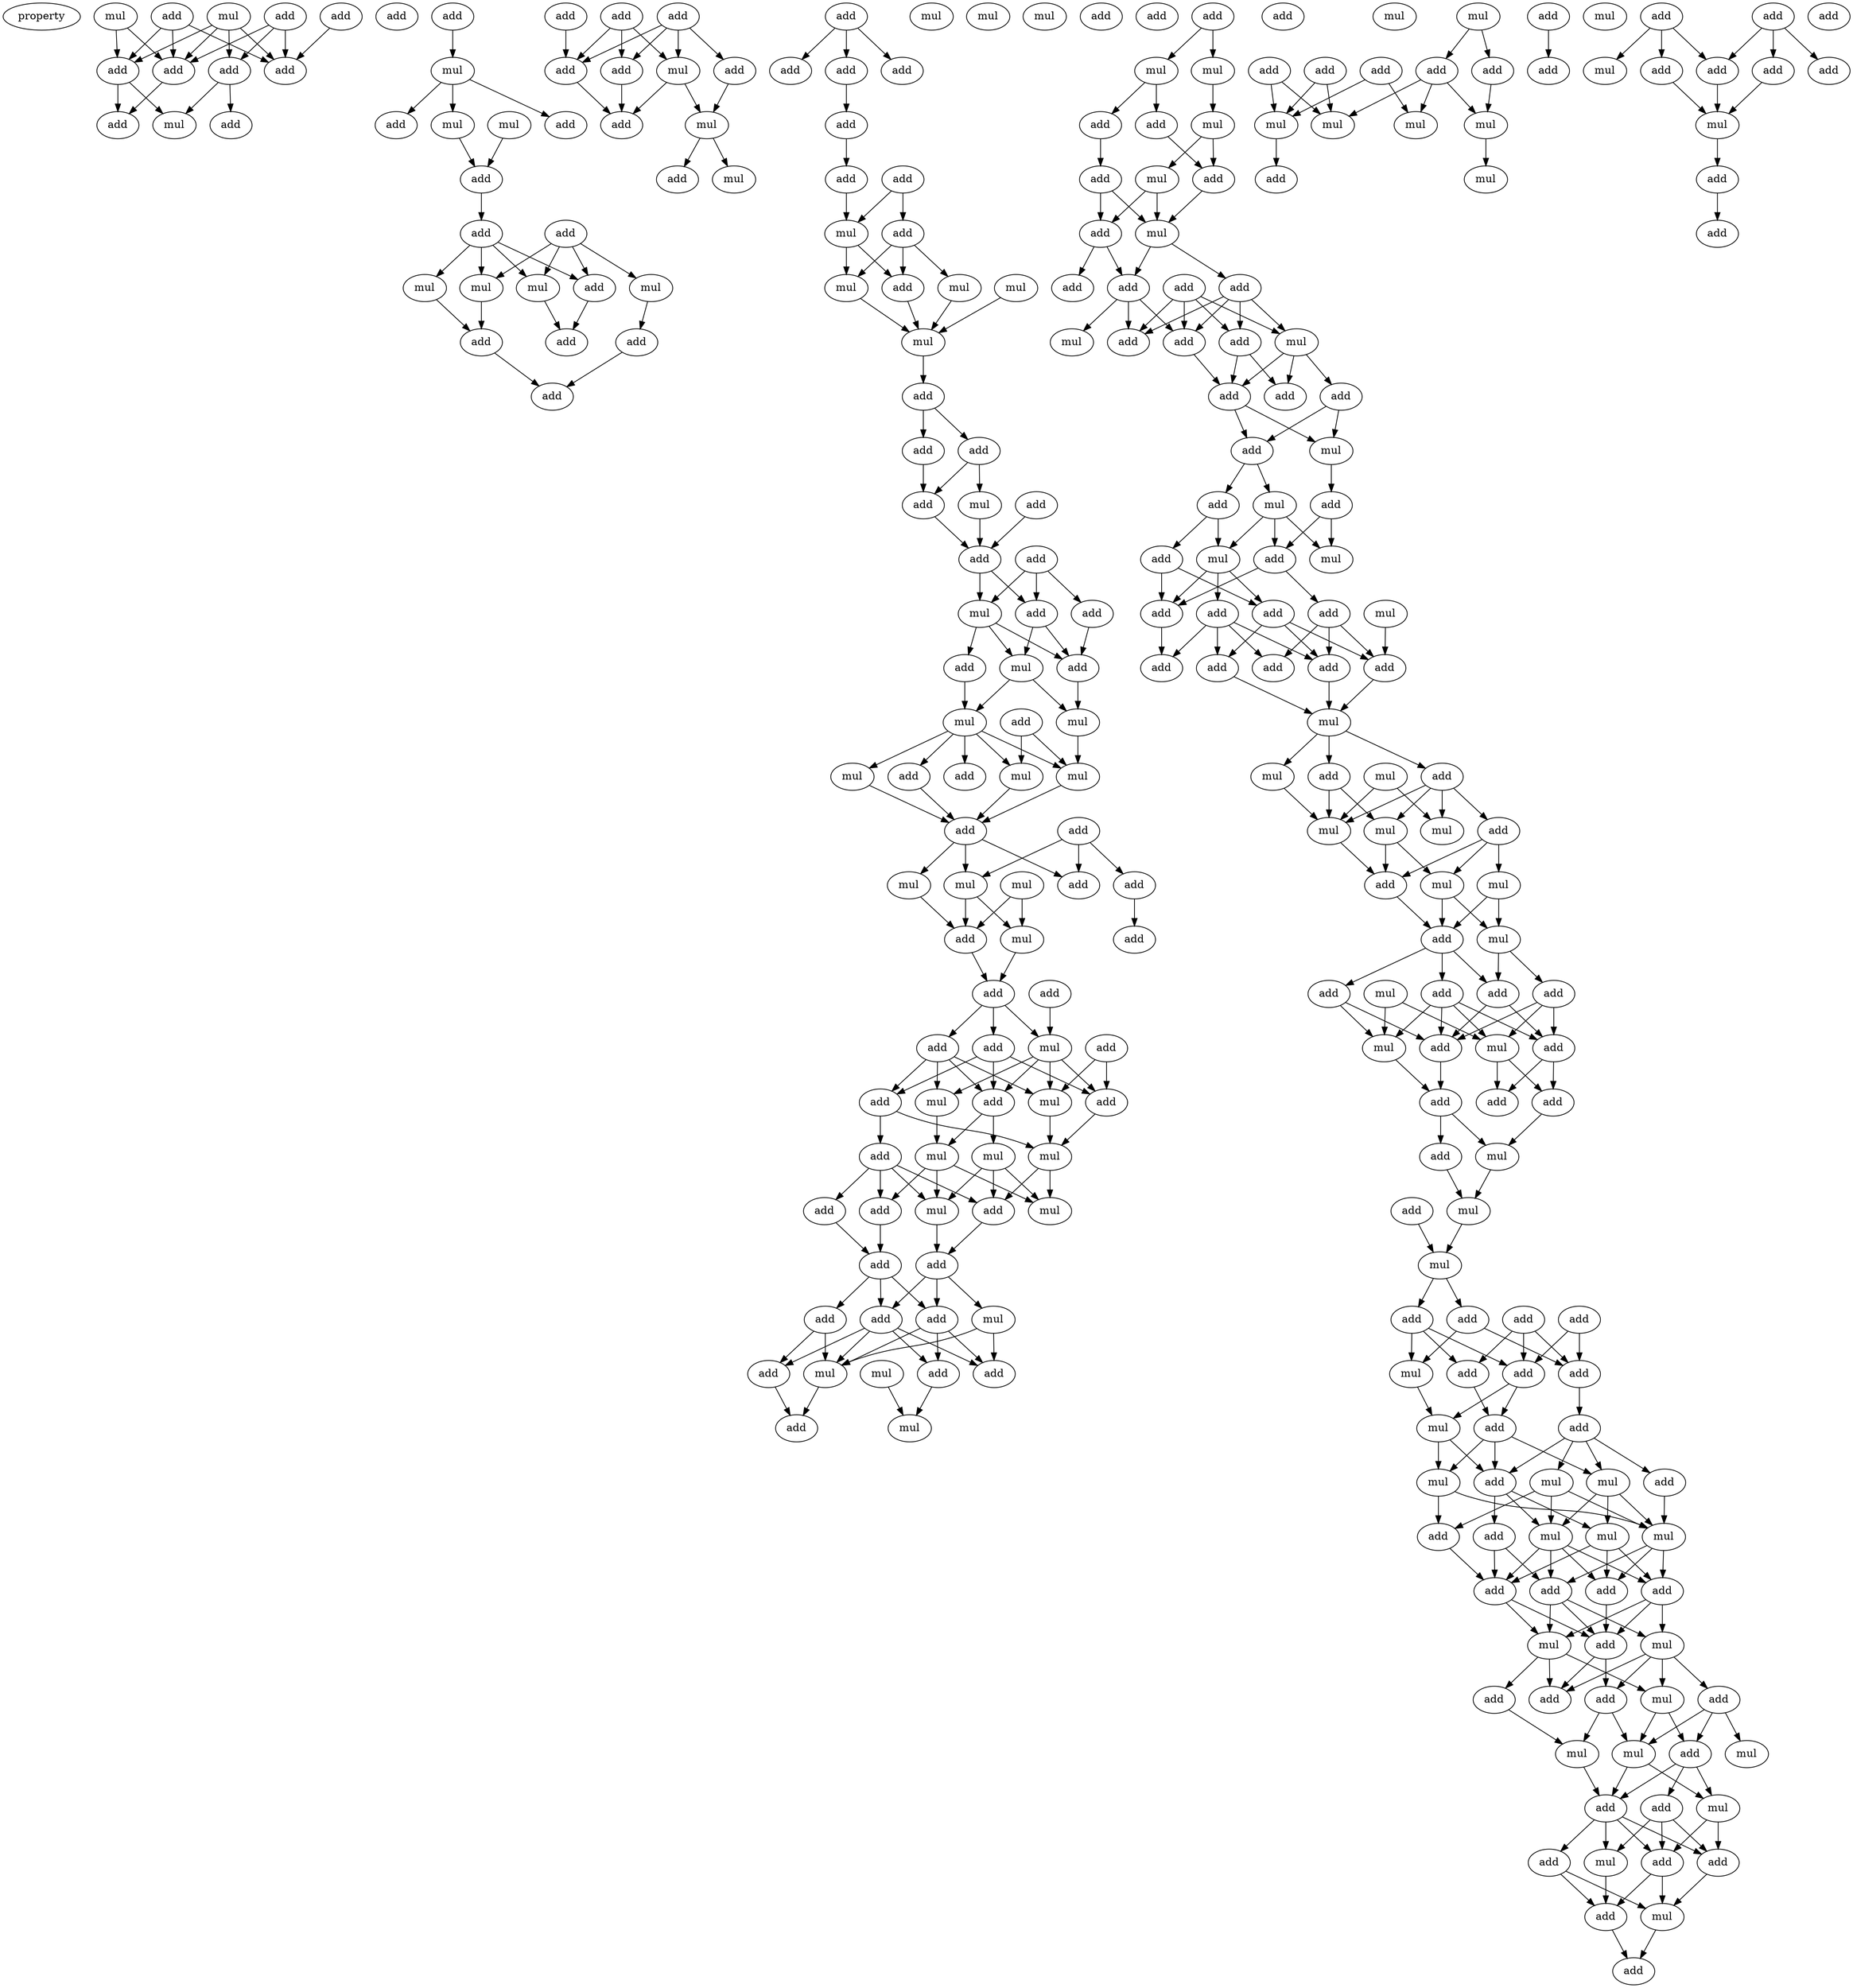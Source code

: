 digraph {
    node [fontcolor=black]
    property [mul=2,lf=1.2]
    0 [ label = mul ];
    1 [ label = add ];
    2 [ label = add ];
    3 [ label = mul ];
    4 [ label = add ];
    5 [ label = add ];
    6 [ label = add ];
    7 [ label = add ];
    8 [ label = add ];
    9 [ label = add ];
    10 [ label = add ];
    11 [ label = mul ];
    12 [ label = add ];
    13 [ label = add ];
    14 [ label = mul ];
    15 [ label = add ];
    16 [ label = mul ];
    17 [ label = mul ];
    18 [ label = add ];
    19 [ label = add ];
    20 [ label = add ];
    21 [ label = add ];
    22 [ label = mul ];
    23 [ label = add ];
    24 [ label = mul ];
    25 [ label = mul ];
    26 [ label = mul ];
    27 [ label = add ];
    28 [ label = add ];
    29 [ label = add ];
    30 [ label = add ];
    31 [ label = add ];
    32 [ label = add ];
    33 [ label = add ];
    34 [ label = add ];
    35 [ label = mul ];
    36 [ label = add ];
    37 [ label = add ];
    38 [ label = mul ];
    39 [ label = add ];
    40 [ label = add ];
    41 [ label = mul ];
    42 [ label = add ];
    43 [ label = add ];
    44 [ label = add ];
    45 [ label = add ];
    46 [ label = mul ];
    47 [ label = add ];
    48 [ label = add ];
    49 [ label = add ];
    50 [ label = mul ];
    51 [ label = add ];
    52 [ label = mul ];
    53 [ label = add ];
    54 [ label = mul ];
    55 [ label = mul ];
    56 [ label = mul ];
    57 [ label = mul ];
    58 [ label = add ];
    59 [ label = mul ];
    60 [ label = add ];
    61 [ label = add ];
    62 [ label = add ];
    63 [ label = mul ];
    64 [ label = add ];
    65 [ label = add ];
    66 [ label = add ];
    67 [ label = add ];
    68 [ label = mul ];
    69 [ label = add ];
    70 [ label = add ];
    71 [ label = add ];
    72 [ label = add ];
    73 [ label = add ];
    74 [ label = mul ];
    75 [ label = add ];
    76 [ label = mul ];
    77 [ label = mul ];
    78 [ label = mul ];
    79 [ label = add ];
    80 [ label = add ];
    81 [ label = mul ];
    82 [ label = mul ];
    83 [ label = add ];
    84 [ label = add ];
    85 [ label = add ];
    86 [ label = mul ];
    87 [ label = add ];
    88 [ label = mul ];
    89 [ label = mul ];
    90 [ label = add ];
    91 [ label = add ];
    92 [ label = mul ];
    93 [ label = add ];
    94 [ label = add ];
    95 [ label = add ];
    96 [ label = add ];
    97 [ label = add ];
    98 [ label = mul ];
    99 [ label = add ];
    100 [ label = add ];
    101 [ label = mul ];
    102 [ label = add ];
    103 [ label = mul ];
    104 [ label = mul ];
    105 [ label = mul ];
    106 [ label = add ];
    107 [ label = mul ];
    108 [ label = add ];
    109 [ label = mul ];
    110 [ label = add ];
    111 [ label = add ];
    112 [ label = mul ];
    113 [ label = add ];
    114 [ label = add ];
    115 [ label = mul ];
    116 [ label = add ];
    117 [ label = add ];
    118 [ label = add ];
    119 [ label = mul ];
    120 [ label = add ];
    121 [ label = add ];
    122 [ label = add ];
    123 [ label = mul ];
    124 [ label = mul ];
    125 [ label = add ];
    126 [ label = add ];
    127 [ label = add ];
    128 [ label = mul ];
    129 [ label = mul ];
    130 [ label = mul ];
    131 [ label = add ];
    132 [ label = add ];
    133 [ label = add ];
    134 [ label = mul ];
    135 [ label = add ];
    136 [ label = mul ];
    137 [ label = add ];
    138 [ label = add ];
    139 [ label = add ];
    140 [ label = add ];
    141 [ label = add ];
    142 [ label = mul ];
    143 [ label = mul ];
    144 [ label = add ];
    145 [ label = add ];
    146 [ label = add ];
    147 [ label = add ];
    148 [ label = add ];
    149 [ label = add ];
    150 [ label = add ];
    151 [ label = mul ];
    152 [ label = add ];
    153 [ label = add ];
    154 [ label = mul ];
    155 [ label = add ];
    156 [ label = add ];
    157 [ label = mul ];
    158 [ label = mul ];
    159 [ label = mul ];
    160 [ label = add ];
    161 [ label = add ];
    162 [ label = add ];
    163 [ label = add ];
    164 [ label = add ];
    165 [ label = add ];
    166 [ label = add ];
    167 [ label = add ];
    168 [ label = add ];
    169 [ label = mul ];
    170 [ label = add ];
    171 [ label = mul ];
    172 [ label = add ];
    173 [ label = mul ];
    174 [ label = mul ];
    175 [ label = mul ];
    176 [ label = mul ];
    177 [ label = add ];
    178 [ label = mul ];
    179 [ label = mul ];
    180 [ label = add ];
    181 [ label = mul ];
    182 [ label = add ];
    183 [ label = mul ];
    184 [ label = add ];
    185 [ label = add ];
    186 [ label = mul ];
    187 [ label = add ];
    188 [ label = add ];
    189 [ label = mul ];
    190 [ label = add ];
    191 [ label = add ];
    192 [ label = mul ];
    193 [ label = add ];
    194 [ label = add ];
    195 [ label = add ];
    196 [ label = mul ];
    197 [ label = add ];
    198 [ label = add ];
    199 [ label = mul ];
    200 [ label = mul ];
    201 [ label = add ];
    202 [ label = add ];
    203 [ label = add ];
    204 [ label = add ];
    205 [ label = mul ];
    206 [ label = add ];
    207 [ label = add ];
    208 [ label = add ];
    209 [ label = mul ];
    210 [ label = add ];
    211 [ label = add ];
    212 [ label = mul ];
    213 [ label = mul ];
    214 [ label = mul ];
    215 [ label = add ];
    216 [ label = add ];
    217 [ label = add ];
    218 [ label = mul ];
    219 [ label = add ];
    220 [ label = mul ];
    221 [ label = mul ];
    222 [ label = add ];
    223 [ label = add ];
    224 [ label = add ];
    225 [ label = add ];
    226 [ label = mul ];
    227 [ label = add ];
    228 [ label = mul ];
    229 [ label = add ];
    230 [ label = add ];
    231 [ label = mul ];
    232 [ label = add ];
    233 [ label = add ];
    234 [ label = mul ];
    235 [ label = mul ];
    236 [ label = mul ];
    237 [ label = add ];
    238 [ label = mul ];
    239 [ label = add ];
    240 [ label = add ];
    241 [ label = add ];
    242 [ label = mul ];
    243 [ label = add ];
    244 [ label = add ];
    245 [ label = add ];
    246 [ label = mul ];
    247 [ label = add ];
    248 [ label = mul ];
    249 [ label = add ];
    250 [ label = add ];
    251 [ label = add ];
    252 [ label = add ];
    253 [ label = add ];
    254 [ label = mul ];
    255 [ label = mul ];
    256 [ label = mul ];
    257 [ label = mul ];
    258 [ label = mul ];
    259 [ label = add ];
    260 [ label = add ];
    261 [ label = add ];
    262 [ label = mul ];
    263 [ label = add ];
    264 [ label = add ];
    265 [ label = add ];
    266 [ label = add ];
    267 [ label = add ];
    268 [ label = mul ];
    269 [ label = add ];
    270 [ label = mul ];
    271 [ label = add ];
    272 [ label = add ];
    273 [ label = add ];
    0 -> 5 [ name = 0 ];
    0 -> 6 [ name = 1 ];
    0 -> 7 [ name = 2 ];
    0 -> 8 [ name = 3 ];
    1 -> 5 [ name = 4 ];
    1 -> 6 [ name = 5 ];
    1 -> 7 [ name = 6 ];
    2 -> 7 [ name = 7 ];
    3 -> 5 [ name = 8 ];
    3 -> 6 [ name = 9 ];
    4 -> 5 [ name = 10 ];
    4 -> 7 [ name = 11 ];
    4 -> 8 [ name = 12 ];
    5 -> 10 [ name = 13 ];
    6 -> 10 [ name = 14 ];
    6 -> 11 [ name = 15 ];
    8 -> 9 [ name = 16 ];
    8 -> 11 [ name = 17 ];
    13 -> 14 [ name = 18 ];
    14 -> 15 [ name = 19 ];
    14 -> 16 [ name = 20 ];
    14 -> 18 [ name = 21 ];
    16 -> 19 [ name = 22 ];
    17 -> 19 [ name = 23 ];
    19 -> 20 [ name = 24 ];
    20 -> 22 [ name = 25 ];
    20 -> 23 [ name = 26 ];
    20 -> 24 [ name = 27 ];
    20 -> 25 [ name = 28 ];
    21 -> 23 [ name = 29 ];
    21 -> 24 [ name = 30 ];
    21 -> 25 [ name = 31 ];
    21 -> 26 [ name = 32 ];
    22 -> 28 [ name = 33 ];
    23 -> 29 [ name = 34 ];
    24 -> 29 [ name = 35 ];
    25 -> 28 [ name = 36 ];
    26 -> 27 [ name = 37 ];
    27 -> 30 [ name = 38 ];
    28 -> 30 [ name = 39 ];
    31 -> 34 [ name = 40 ];
    31 -> 35 [ name = 41 ];
    31 -> 36 [ name = 42 ];
    31 -> 37 [ name = 43 ];
    32 -> 34 [ name = 44 ];
    32 -> 35 [ name = 45 ];
    32 -> 36 [ name = 46 ];
    33 -> 34 [ name = 47 ];
    34 -> 39 [ name = 48 ];
    35 -> 38 [ name = 49 ];
    35 -> 39 [ name = 50 ];
    36 -> 39 [ name = 51 ];
    37 -> 38 [ name = 52 ];
    38 -> 40 [ name = 53 ];
    38 -> 41 [ name = 54 ];
    42 -> 43 [ name = 55 ];
    42 -> 44 [ name = 56 ];
    42 -> 45 [ name = 57 ];
    44 -> 47 [ name = 58 ];
    47 -> 48 [ name = 59 ];
    48 -> 50 [ name = 60 ];
    49 -> 50 [ name = 61 ];
    49 -> 51 [ name = 62 ];
    50 -> 53 [ name = 63 ];
    50 -> 55 [ name = 64 ];
    51 -> 52 [ name = 65 ];
    51 -> 53 [ name = 66 ];
    51 -> 55 [ name = 67 ];
    52 -> 57 [ name = 68 ];
    53 -> 57 [ name = 69 ];
    54 -> 57 [ name = 70 ];
    55 -> 57 [ name = 71 ];
    57 -> 58 [ name = 72 ];
    58 -> 60 [ name = 73 ];
    58 -> 61 [ name = 74 ];
    60 -> 65 [ name = 75 ];
    61 -> 63 [ name = 76 ];
    61 -> 65 [ name = 77 ];
    62 -> 66 [ name = 78 ];
    63 -> 66 [ name = 79 ];
    65 -> 66 [ name = 80 ];
    66 -> 68 [ name = 81 ];
    66 -> 69 [ name = 82 ];
    67 -> 68 [ name = 83 ];
    67 -> 69 [ name = 84 ];
    67 -> 71 [ name = 85 ];
    68 -> 72 [ name = 86 ];
    68 -> 73 [ name = 87 ];
    68 -> 74 [ name = 88 ];
    69 -> 72 [ name = 89 ];
    69 -> 74 [ name = 90 ];
    71 -> 72 [ name = 91 ];
    72 -> 77 [ name = 92 ];
    73 -> 76 [ name = 93 ];
    74 -> 76 [ name = 94 ];
    74 -> 77 [ name = 95 ];
    75 -> 81 [ name = 96 ];
    75 -> 82 [ name = 97 ];
    76 -> 78 [ name = 98 ];
    76 -> 79 [ name = 99 ];
    76 -> 80 [ name = 100 ];
    76 -> 81 [ name = 101 ];
    76 -> 82 [ name = 102 ];
    77 -> 82 [ name = 103 ];
    78 -> 83 [ name = 104 ];
    79 -> 83 [ name = 105 ];
    81 -> 83 [ name = 106 ];
    82 -> 83 [ name = 107 ];
    83 -> 85 [ name = 108 ];
    83 -> 88 [ name = 109 ];
    83 -> 89 [ name = 110 ];
    84 -> 85 [ name = 111 ];
    84 -> 87 [ name = 112 ];
    84 -> 89 [ name = 113 ];
    86 -> 91 [ name = 114 ];
    86 -> 92 [ name = 115 ];
    87 -> 90 [ name = 116 ];
    88 -> 91 [ name = 117 ];
    89 -> 91 [ name = 118 ];
    89 -> 92 [ name = 119 ];
    91 -> 93 [ name = 120 ];
    92 -> 93 [ name = 121 ];
    93 -> 96 [ name = 122 ];
    93 -> 97 [ name = 123 ];
    93 -> 98 [ name = 124 ];
    94 -> 98 [ name = 125 ];
    95 -> 100 [ name = 126 ];
    95 -> 103 [ name = 127 ];
    96 -> 99 [ name = 128 ];
    96 -> 100 [ name = 129 ];
    96 -> 102 [ name = 130 ];
    97 -> 99 [ name = 131 ];
    97 -> 101 [ name = 132 ];
    97 -> 102 [ name = 133 ];
    97 -> 103 [ name = 134 ];
    98 -> 99 [ name = 135 ];
    98 -> 100 [ name = 136 ];
    98 -> 101 [ name = 137 ];
    98 -> 103 [ name = 138 ];
    99 -> 105 [ name = 139 ];
    99 -> 107 [ name = 140 ];
    100 -> 104 [ name = 141 ];
    101 -> 107 [ name = 142 ];
    102 -> 104 [ name = 143 ];
    102 -> 106 [ name = 144 ];
    103 -> 104 [ name = 145 ];
    104 -> 109 [ name = 146 ];
    104 -> 111 [ name = 147 ];
    105 -> 109 [ name = 148 ];
    105 -> 111 [ name = 149 ];
    105 -> 112 [ name = 150 ];
    106 -> 108 [ name = 151 ];
    106 -> 110 [ name = 152 ];
    106 -> 111 [ name = 153 ];
    106 -> 112 [ name = 154 ];
    107 -> 109 [ name = 155 ];
    107 -> 110 [ name = 156 ];
    107 -> 112 [ name = 157 ];
    108 -> 114 [ name = 158 ];
    110 -> 114 [ name = 159 ];
    111 -> 113 [ name = 160 ];
    112 -> 113 [ name = 161 ];
    113 -> 115 [ name = 162 ];
    113 -> 117 [ name = 163 ];
    113 -> 118 [ name = 164 ];
    114 -> 116 [ name = 165 ];
    114 -> 117 [ name = 166 ];
    114 -> 118 [ name = 167 ];
    115 -> 121 [ name = 168 ];
    115 -> 123 [ name = 169 ];
    116 -> 120 [ name = 170 ];
    116 -> 123 [ name = 171 ];
    117 -> 120 [ name = 172 ];
    117 -> 121 [ name = 173 ];
    117 -> 122 [ name = 174 ];
    117 -> 123 [ name = 175 ];
    118 -> 121 [ name = 176 ];
    118 -> 122 [ name = 177 ];
    118 -> 123 [ name = 178 ];
    119 -> 124 [ name = 179 ];
    120 -> 125 [ name = 180 ];
    122 -> 124 [ name = 181 ];
    123 -> 125 [ name = 182 ];
    126 -> 128 [ name = 183 ];
    126 -> 129 [ name = 184 ];
    128 -> 131 [ name = 185 ];
    128 -> 132 [ name = 186 ];
    129 -> 130 [ name = 187 ];
    130 -> 134 [ name = 188 ];
    130 -> 135 [ name = 189 ];
    131 -> 135 [ name = 190 ];
    132 -> 133 [ name = 191 ];
    133 -> 136 [ name = 192 ];
    133 -> 137 [ name = 193 ];
    134 -> 136 [ name = 194 ];
    134 -> 137 [ name = 195 ];
    135 -> 136 [ name = 196 ];
    136 -> 139 [ name = 197 ];
    136 -> 141 [ name = 198 ];
    137 -> 139 [ name = 199 ];
    137 -> 140 [ name = 200 ];
    138 -> 142 [ name = 201 ];
    138 -> 144 [ name = 202 ];
    138 -> 145 [ name = 203 ];
    138 -> 146 [ name = 204 ];
    139 -> 143 [ name = 205 ];
    139 -> 145 [ name = 206 ];
    139 -> 146 [ name = 207 ];
    141 -> 142 [ name = 208 ];
    141 -> 144 [ name = 209 ];
    141 -> 145 [ name = 210 ];
    141 -> 146 [ name = 211 ];
    142 -> 147 [ name = 212 ];
    142 -> 148 [ name = 213 ];
    142 -> 149 [ name = 214 ];
    144 -> 148 [ name = 215 ];
    144 -> 149 [ name = 216 ];
    145 -> 148 [ name = 217 ];
    147 -> 150 [ name = 218 ];
    147 -> 151 [ name = 219 ];
    148 -> 150 [ name = 220 ];
    148 -> 151 [ name = 221 ];
    150 -> 153 [ name = 222 ];
    150 -> 154 [ name = 223 ];
    151 -> 152 [ name = 224 ];
    152 -> 156 [ name = 225 ];
    152 -> 158 [ name = 226 ];
    153 -> 155 [ name = 227 ];
    153 -> 157 [ name = 228 ];
    154 -> 156 [ name = 229 ];
    154 -> 157 [ name = 230 ];
    154 -> 158 [ name = 231 ];
    155 -> 160 [ name = 232 ];
    155 -> 162 [ name = 233 ];
    156 -> 160 [ name = 234 ];
    156 -> 161 [ name = 235 ];
    157 -> 160 [ name = 236 ];
    157 -> 162 [ name = 237 ];
    157 -> 163 [ name = 238 ];
    159 -> 166 [ name = 239 ];
    160 -> 164 [ name = 240 ];
    161 -> 166 [ name = 241 ];
    161 -> 167 [ name = 242 ];
    161 -> 168 [ name = 243 ];
    162 -> 165 [ name = 244 ];
    162 -> 166 [ name = 245 ];
    162 -> 167 [ name = 246 ];
    163 -> 164 [ name = 247 ];
    163 -> 165 [ name = 248 ];
    163 -> 167 [ name = 249 ];
    163 -> 168 [ name = 250 ];
    165 -> 169 [ name = 251 ];
    166 -> 169 [ name = 252 ];
    167 -> 169 [ name = 253 ];
    169 -> 170 [ name = 254 ];
    169 -> 171 [ name = 255 ];
    169 -> 172 [ name = 256 ];
    170 -> 176 [ name = 257 ];
    170 -> 178 [ name = 258 ];
    171 -> 178 [ name = 259 ];
    172 -> 175 [ name = 260 ];
    172 -> 176 [ name = 261 ];
    172 -> 177 [ name = 262 ];
    172 -> 178 [ name = 263 ];
    173 -> 175 [ name = 264 ];
    173 -> 178 [ name = 265 ];
    176 -> 180 [ name = 266 ];
    176 -> 181 [ name = 267 ];
    177 -> 179 [ name = 268 ];
    177 -> 180 [ name = 269 ];
    177 -> 181 [ name = 270 ];
    178 -> 180 [ name = 271 ];
    179 -> 182 [ name = 272 ];
    179 -> 183 [ name = 273 ];
    180 -> 182 [ name = 274 ];
    181 -> 182 [ name = 275 ];
    181 -> 183 [ name = 276 ];
    182 -> 184 [ name = 277 ];
    182 -> 187 [ name = 278 ];
    182 -> 188 [ name = 279 ];
    183 -> 185 [ name = 280 ];
    183 -> 188 [ name = 281 ];
    184 -> 189 [ name = 282 ];
    184 -> 190 [ name = 283 ];
    184 -> 191 [ name = 284 ];
    184 -> 192 [ name = 285 ];
    185 -> 189 [ name = 286 ];
    185 -> 190 [ name = 287 ];
    185 -> 191 [ name = 288 ];
    186 -> 189 [ name = 289 ];
    186 -> 192 [ name = 290 ];
    187 -> 190 [ name = 291 ];
    187 -> 192 [ name = 292 ];
    188 -> 190 [ name = 293 ];
    188 -> 191 [ name = 294 ];
    189 -> 193 [ name = 295 ];
    189 -> 195 [ name = 296 ];
    190 -> 194 [ name = 297 ];
    191 -> 193 [ name = 298 ];
    191 -> 195 [ name = 299 ];
    192 -> 194 [ name = 300 ];
    194 -> 196 [ name = 301 ];
    194 -> 197 [ name = 302 ];
    195 -> 196 [ name = 303 ];
    196 -> 199 [ name = 304 ];
    197 -> 199 [ name = 305 ];
    198 -> 200 [ name = 306 ];
    199 -> 200 [ name = 307 ];
    200 -> 203 [ name = 308 ];
    200 -> 204 [ name = 309 ];
    201 -> 206 [ name = 310 ];
    201 -> 207 [ name = 311 ];
    202 -> 206 [ name = 312 ];
    202 -> 207 [ name = 313 ];
    202 -> 208 [ name = 314 ];
    203 -> 205 [ name = 315 ];
    203 -> 206 [ name = 316 ];
    203 -> 208 [ name = 317 ];
    204 -> 205 [ name = 318 ];
    204 -> 207 [ name = 319 ];
    205 -> 209 [ name = 320 ];
    206 -> 209 [ name = 321 ];
    206 -> 211 [ name = 322 ];
    207 -> 210 [ name = 323 ];
    208 -> 211 [ name = 324 ];
    209 -> 213 [ name = 325 ];
    209 -> 215 [ name = 326 ];
    210 -> 212 [ name = 327 ];
    210 -> 214 [ name = 328 ];
    210 -> 215 [ name = 329 ];
    210 -> 216 [ name = 330 ];
    211 -> 213 [ name = 331 ];
    211 -> 214 [ name = 332 ];
    211 -> 215 [ name = 333 ];
    212 -> 217 [ name = 334 ];
    212 -> 220 [ name = 335 ];
    212 -> 221 [ name = 336 ];
    213 -> 217 [ name = 337 ];
    213 -> 220 [ name = 338 ];
    214 -> 218 [ name = 339 ];
    214 -> 220 [ name = 340 ];
    214 -> 221 [ name = 341 ];
    215 -> 218 [ name = 342 ];
    215 -> 219 [ name = 343 ];
    215 -> 221 [ name = 344 ];
    216 -> 220 [ name = 345 ];
    217 -> 224 [ name = 346 ];
    218 -> 223 [ name = 347 ];
    218 -> 224 [ name = 348 ];
    218 -> 225 [ name = 349 ];
    219 -> 222 [ name = 350 ];
    219 -> 224 [ name = 351 ];
    220 -> 222 [ name = 352 ];
    220 -> 223 [ name = 353 ];
    220 -> 225 [ name = 354 ];
    221 -> 222 [ name = 355 ];
    221 -> 223 [ name = 356 ];
    221 -> 224 [ name = 357 ];
    221 -> 225 [ name = 358 ];
    222 -> 226 [ name = 359 ];
    222 -> 227 [ name = 360 ];
    222 -> 228 [ name = 361 ];
    223 -> 226 [ name = 362 ];
    223 -> 227 [ name = 363 ];
    223 -> 228 [ name = 364 ];
    224 -> 226 [ name = 365 ];
    224 -> 227 [ name = 366 ];
    225 -> 227 [ name = 367 ];
    226 -> 229 [ name = 368 ];
    226 -> 231 [ name = 369 ];
    226 -> 233 [ name = 370 ];
    227 -> 232 [ name = 371 ];
    227 -> 233 [ name = 372 ];
    228 -> 230 [ name = 373 ];
    228 -> 231 [ name = 374 ];
    228 -> 232 [ name = 375 ];
    228 -> 233 [ name = 376 ];
    229 -> 235 [ name = 377 ];
    230 -> 234 [ name = 378 ];
    230 -> 236 [ name = 379 ];
    230 -> 237 [ name = 380 ];
    231 -> 234 [ name = 381 ];
    231 -> 237 [ name = 382 ];
    232 -> 234 [ name = 383 ];
    232 -> 235 [ name = 384 ];
    234 -> 238 [ name = 385 ];
    234 -> 239 [ name = 386 ];
    235 -> 239 [ name = 387 ];
    237 -> 238 [ name = 388 ];
    237 -> 239 [ name = 389 ];
    237 -> 240 [ name = 390 ];
    238 -> 243 [ name = 391 ];
    238 -> 244 [ name = 392 ];
    239 -> 241 [ name = 393 ];
    239 -> 242 [ name = 394 ];
    239 -> 243 [ name = 395 ];
    239 -> 244 [ name = 396 ];
    240 -> 242 [ name = 397 ];
    240 -> 243 [ name = 398 ];
    240 -> 244 [ name = 399 ];
    241 -> 245 [ name = 400 ];
    241 -> 246 [ name = 401 ];
    242 -> 245 [ name = 402 ];
    243 -> 245 [ name = 403 ];
    243 -> 246 [ name = 404 ];
    244 -> 246 [ name = 405 ];
    245 -> 247 [ name = 406 ];
    246 -> 247 [ name = 407 ];
    248 -> 251 [ name = 408 ];
    248 -> 253 [ name = 409 ];
    249 -> 255 [ name = 410 ];
    249 -> 256 [ name = 411 ];
    250 -> 254 [ name = 412 ];
    250 -> 255 [ name = 413 ];
    251 -> 254 [ name = 414 ];
    251 -> 256 [ name = 415 ];
    251 -> 257 [ name = 416 ];
    252 -> 254 [ name = 417 ];
    252 -> 255 [ name = 418 ];
    253 -> 257 [ name = 419 ];
    255 -> 259 [ name = 420 ];
    257 -> 258 [ name = 421 ];
    260 -> 261 [ name = 422 ];
    263 -> 267 [ name = 423 ];
    263 -> 268 [ name = 424 ];
    263 -> 269 [ name = 425 ];
    264 -> 265 [ name = 426 ];
    264 -> 266 [ name = 427 ];
    264 -> 267 [ name = 428 ];
    265 -> 270 [ name = 429 ];
    267 -> 270 [ name = 430 ];
    269 -> 270 [ name = 431 ];
    270 -> 271 [ name = 432 ];
    271 -> 273 [ name = 433 ];
}

